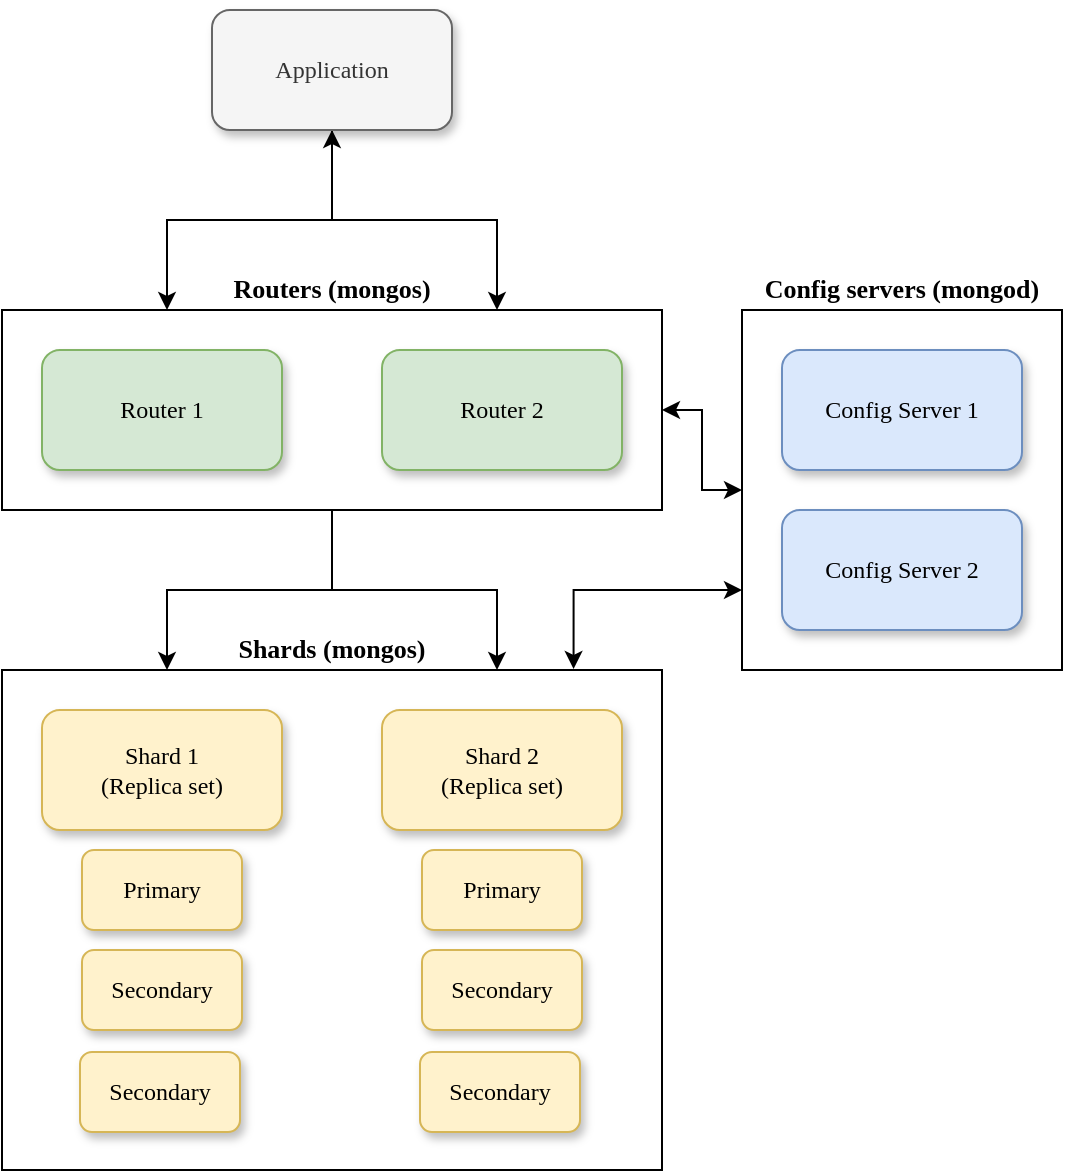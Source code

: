 <mxfile version="22.1.21" type="device">
  <diagram name="Side-1" id="-J-ADkJXZlQdCJaj8vVK">
    <mxGraphModel dx="1434" dy="778" grid="1" gridSize="10" guides="1" tooltips="1" connect="1" arrows="1" fold="1" page="1" pageScale="1" pageWidth="827" pageHeight="1169" math="0" shadow="0">
      <root>
        <mxCell id="0" />
        <mxCell id="1" parent="0" />
        <mxCell id="DmcI0vd50CACPa2JDxim-18" value="&lt;b&gt;&lt;font style=&quot;font-size: 13px;&quot;&gt;Config servers (mongod)&lt;/font&gt;&lt;/b&gt;" style="rounded=0;fillColor=none;align=center;whiteSpace=wrap;html=1;verticalAlign=bottom;labelPosition=center;verticalLabelPosition=top;fontFamily=Verdana;" vertex="1" parent="1">
          <mxGeometry x="580" y="260" width="160" height="180" as="geometry" />
        </mxCell>
        <mxCell id="DmcI0vd50CACPa2JDxim-24" value="&lt;b&gt;&lt;font style=&quot;font-size: 13px;&quot;&gt;Shards (mongos)&lt;br&gt;&lt;/font&gt;&lt;/b&gt;" style="rounded=0;fillColor=none;align=center;whiteSpace=wrap;html=1;verticalAlign=bottom;labelPosition=center;verticalLabelPosition=top;fontFamily=Verdana;" vertex="1" parent="1">
          <mxGeometry x="210" y="440" width="330" height="250" as="geometry" />
        </mxCell>
        <mxCell id="DmcI0vd50CACPa2JDxim-19" value="&lt;b&gt;&lt;font style=&quot;font-size: 13px;&quot;&gt;Routers (mongos)&lt;br&gt;&lt;/font&gt;&lt;/b&gt;" style="rounded=0;fillColor=none;align=center;whiteSpace=wrap;html=1;verticalAlign=bottom;labelPosition=center;verticalLabelPosition=top;fontFamily=Verdana;" vertex="1" parent="1">
          <mxGeometry x="210" y="260" width="330" height="100" as="geometry" />
        </mxCell>
        <mxCell id="DmcI0vd50CACPa2JDxim-1" value="Router 1" style="rounded=1;whiteSpace=wrap;html=1;fillColor=#d5e8d4;strokeColor=#82b366;shadow=1;fontFamily=Verdana;" vertex="1" parent="1">
          <mxGeometry x="230" y="280" width="120" height="60" as="geometry" />
        </mxCell>
        <mxCell id="DmcI0vd50CACPa2JDxim-2" value="Router 2" style="rounded=1;whiteSpace=wrap;html=1;fillColor=#d5e8d4;strokeColor=#82b366;shadow=1;fontFamily=Verdana;" vertex="1" parent="1">
          <mxGeometry x="400" y="280" width="120" height="60" as="geometry" />
        </mxCell>
        <mxCell id="DmcI0vd50CACPa2JDxim-3" value="Shard 1 &lt;br&gt;(Replica set)" style="rounded=1;whiteSpace=wrap;html=1;fontFamily=Verdana;fillColor=#fff2cc;strokeColor=#d6b656;shadow=1;" vertex="1" parent="1">
          <mxGeometry x="230" y="460" width="120" height="60" as="geometry" />
        </mxCell>
        <mxCell id="DmcI0vd50CACPa2JDxim-5" value="Config Server 1" style="rounded=1;whiteSpace=wrap;html=1;glass=0;shadow=1;fillColor=#dae8fc;fillStyle=solid;strokeColor=#6c8ebf;fontFamily=Verdana;labelBorderColor=none;" vertex="1" parent="1">
          <mxGeometry x="600" y="280" width="120" height="60" as="geometry" />
        </mxCell>
        <mxCell id="DmcI0vd50CACPa2JDxim-6" value="Config Server 2" style="rounded=1;whiteSpace=wrap;html=1;glass=0;shadow=1;fillColor=#dae8fc;fillStyle=solid;strokeColor=#6c8ebf;fontFamily=Verdana;labelBorderColor=none;" vertex="1" parent="1">
          <mxGeometry x="600" y="360" width="120" height="60" as="geometry" />
        </mxCell>
        <mxCell id="DmcI0vd50CACPa2JDxim-7" value="Primary&lt;br&gt;" style="rounded=1;whiteSpace=wrap;html=1;fontFamily=Verdana;fillColor=#fff2cc;strokeColor=#d6b656;shadow=1;" vertex="1" parent="1">
          <mxGeometry x="250" y="530" width="80" height="40" as="geometry" />
        </mxCell>
        <mxCell id="DmcI0vd50CACPa2JDxim-12" value="Secondary&lt;br&gt;" style="rounded=1;whiteSpace=wrap;html=1;fontFamily=Verdana;fillColor=#fff2cc;strokeColor=#d6b656;shadow=1;" vertex="1" parent="1">
          <mxGeometry x="250" y="580" width="80" height="40" as="geometry" />
        </mxCell>
        <mxCell id="DmcI0vd50CACPa2JDxim-17" value="Secondary&lt;br&gt;" style="rounded=1;whiteSpace=wrap;html=1;fontFamily=Verdana;fillColor=#fff2cc;strokeColor=#d6b656;shadow=1;" vertex="1" parent="1">
          <mxGeometry x="249" y="631" width="80" height="40" as="geometry" />
        </mxCell>
        <mxCell id="DmcI0vd50CACPa2JDxim-25" style="edgeStyle=orthogonalEdgeStyle;rounded=0;orthogonalLoop=1;jettySize=auto;html=1;entryX=0.25;entryY=0;entryDx=0;entryDy=0;fontFamily=Verdana;" edge="1" parent="1" source="DmcI0vd50CACPa2JDxim-19" target="DmcI0vd50CACPa2JDxim-24">
          <mxGeometry relative="1" as="geometry" />
        </mxCell>
        <mxCell id="DmcI0vd50CACPa2JDxim-26" style="edgeStyle=orthogonalEdgeStyle;rounded=0;orthogonalLoop=1;jettySize=auto;html=1;entryX=0.75;entryY=0;entryDx=0;entryDy=0;fontFamily=Verdana;" edge="1" parent="1" source="DmcI0vd50CACPa2JDxim-19" target="DmcI0vd50CACPa2JDxim-24">
          <mxGeometry relative="1" as="geometry" />
        </mxCell>
        <mxCell id="DmcI0vd50CACPa2JDxim-28" style="edgeStyle=orthogonalEdgeStyle;rounded=0;orthogonalLoop=1;jettySize=auto;html=1;startArrow=classic;startFill=1;fontFamily=Verdana;" edge="1" parent="1" source="DmcI0vd50CACPa2JDxim-19" target="DmcI0vd50CACPa2JDxim-18">
          <mxGeometry relative="1" as="geometry" />
        </mxCell>
        <mxCell id="DmcI0vd50CACPa2JDxim-20" value="Shard 2&lt;br&gt;(Replica set)" style="rounded=1;whiteSpace=wrap;html=1;fontFamily=Verdana;fillColor=#fff2cc;strokeColor=#d6b656;shadow=1;" vertex="1" parent="1">
          <mxGeometry x="400" y="460" width="120" height="60" as="geometry" />
        </mxCell>
        <mxCell id="DmcI0vd50CACPa2JDxim-21" value="Primary&lt;br&gt;" style="rounded=1;whiteSpace=wrap;html=1;fontFamily=Verdana;fillColor=#fff2cc;strokeColor=#d6b656;shadow=1;" vertex="1" parent="1">
          <mxGeometry x="420" y="530" width="80" height="40" as="geometry" />
        </mxCell>
        <mxCell id="DmcI0vd50CACPa2JDxim-22" value="Secondary&lt;br&gt;" style="rounded=1;whiteSpace=wrap;html=1;fontFamily=Verdana;fillColor=#fff2cc;strokeColor=#d6b656;shadow=1;" vertex="1" parent="1">
          <mxGeometry x="420" y="580" width="80" height="40" as="geometry" />
        </mxCell>
        <mxCell id="DmcI0vd50CACPa2JDxim-23" value="Secondary&lt;br&gt;" style="rounded=1;whiteSpace=wrap;html=1;fontFamily=Verdana;fillColor=#fff2cc;strokeColor=#d6b656;shadow=1;" vertex="1" parent="1">
          <mxGeometry x="419" y="631" width="80" height="40" as="geometry" />
        </mxCell>
        <mxCell id="DmcI0vd50CACPa2JDxim-29" style="edgeStyle=orthogonalEdgeStyle;rounded=0;orthogonalLoop=1;jettySize=auto;html=1;entryX=0.866;entryY=-0.002;entryDx=0;entryDy=0;entryPerimeter=0;startArrow=classic;startFill=1;fontFamily=Verdana;" edge="1" parent="1" target="DmcI0vd50CACPa2JDxim-24">
          <mxGeometry relative="1" as="geometry">
            <mxPoint x="580" y="400" as="sourcePoint" />
            <Array as="points">
              <mxPoint x="580" y="400" />
              <mxPoint x="496" y="400" />
            </Array>
          </mxGeometry>
        </mxCell>
        <mxCell id="DmcI0vd50CACPa2JDxim-33" style="edgeStyle=orthogonalEdgeStyle;rounded=0;orthogonalLoop=1;jettySize=auto;html=1;entryX=0.25;entryY=0;entryDx=0;entryDy=0;" edge="1" parent="1" source="DmcI0vd50CACPa2JDxim-30" target="DmcI0vd50CACPa2JDxim-19">
          <mxGeometry relative="1" as="geometry" />
        </mxCell>
        <mxCell id="DmcI0vd50CACPa2JDxim-34" style="edgeStyle=orthogonalEdgeStyle;rounded=0;orthogonalLoop=1;jettySize=auto;html=1;entryX=0.75;entryY=0;entryDx=0;entryDy=0;startArrow=classic;startFill=1;" edge="1" parent="1" source="DmcI0vd50CACPa2JDxim-30" target="DmcI0vd50CACPa2JDxim-19">
          <mxGeometry relative="1" as="geometry" />
        </mxCell>
        <mxCell id="DmcI0vd50CACPa2JDxim-30" value="&lt;font face=&quot;Verdana&quot;&gt;Application&lt;/font&gt;" style="rounded=1;whiteSpace=wrap;html=1;shadow=1;fillColor=#f5f5f5;fontColor=#333333;strokeColor=#666666;" vertex="1" parent="1">
          <mxGeometry x="315" y="110" width="120" height="60" as="geometry" />
        </mxCell>
      </root>
    </mxGraphModel>
  </diagram>
</mxfile>
